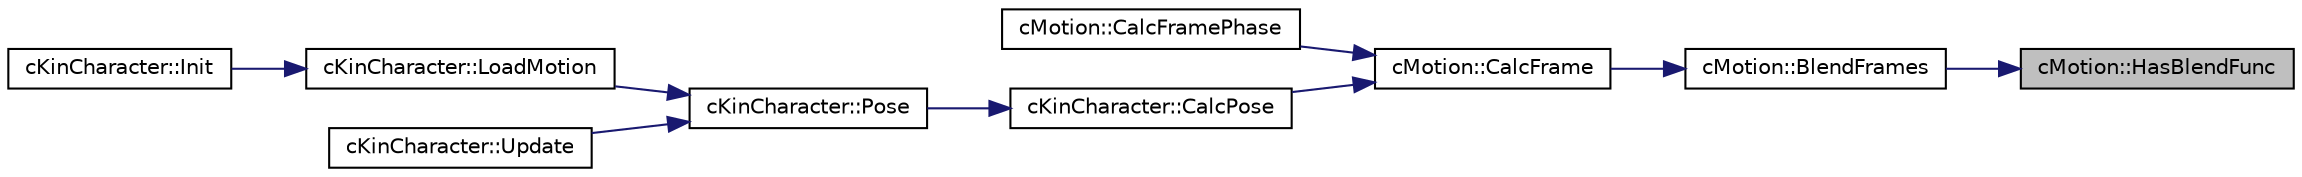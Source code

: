 digraph "cMotion::HasBlendFunc"
{
 // LATEX_PDF_SIZE
  edge [fontname="Helvetica",fontsize="10",labelfontname="Helvetica",labelfontsize="10"];
  node [fontname="Helvetica",fontsize="10",shape=record];
  rankdir="RL";
  Node1 [label="cMotion::HasBlendFunc",height=0.2,width=0.4,color="black", fillcolor="grey75", style="filled", fontcolor="black",tooltip=" "];
  Node1 -> Node2 [dir="back",color="midnightblue",fontsize="10",style="solid",fontname="Helvetica"];
  Node2 [label="cMotion::BlendFrames",height=0.2,width=0.4,color="black", fillcolor="white", style="filled",URL="$classc_motion.html#a8380c7132109673c4fa83b2eb3c99875",tooltip=" "];
  Node2 -> Node3 [dir="back",color="midnightblue",fontsize="10",style="solid",fontname="Helvetica"];
  Node3 [label="cMotion::CalcFrame",height=0.2,width=0.4,color="black", fillcolor="white", style="filled",URL="$classc_motion.html#a32b90d777058b27f7474e779c4536dcf",tooltip=" "];
  Node3 -> Node4 [dir="back",color="midnightblue",fontsize="10",style="solid",fontname="Helvetica"];
  Node4 [label="cMotion::CalcFramePhase",height=0.2,width=0.4,color="black", fillcolor="white", style="filled",URL="$classc_motion.html#a61cc6944b38cfefe06eed3d3b73f0d5c",tooltip=" "];
  Node3 -> Node5 [dir="back",color="midnightblue",fontsize="10",style="solid",fontname="Helvetica"];
  Node5 [label="cKinCharacter::CalcPose",height=0.2,width=0.4,color="black", fillcolor="white", style="filled",URL="$classc_kin_character.html#a68ca12d76d4b8991270041dcae4be4eb",tooltip=" "];
  Node5 -> Node6 [dir="back",color="midnightblue",fontsize="10",style="solid",fontname="Helvetica"];
  Node6 [label="cKinCharacter::Pose",height=0.2,width=0.4,color="black", fillcolor="white", style="filled",URL="$classc_kin_character.html#a3ccbe74d9ad0f4d7104f901279a03a31",tooltip=" "];
  Node6 -> Node7 [dir="back",color="midnightblue",fontsize="10",style="solid",fontname="Helvetica"];
  Node7 [label="cKinCharacter::LoadMotion",height=0.2,width=0.4,color="black", fillcolor="white", style="filled",URL="$classc_kin_character.html#aadfb26f290511a722fa701f7cf134845",tooltip=" "];
  Node7 -> Node8 [dir="back",color="midnightblue",fontsize="10",style="solid",fontname="Helvetica"];
  Node8 [label="cKinCharacter::Init",height=0.2,width=0.4,color="black", fillcolor="white", style="filled",URL="$classc_kin_character.html#a8aae2e1ec2b7b0fcdfc9b6ee2b4df4b7",tooltip=" "];
  Node6 -> Node9 [dir="back",color="midnightblue",fontsize="10",style="solid",fontname="Helvetica"];
  Node9 [label="cKinCharacter::Update",height=0.2,width=0.4,color="black", fillcolor="white", style="filled",URL="$classc_kin_character.html#adab771763382d1e6f2d76ad47eb3506a",tooltip=" "];
}
